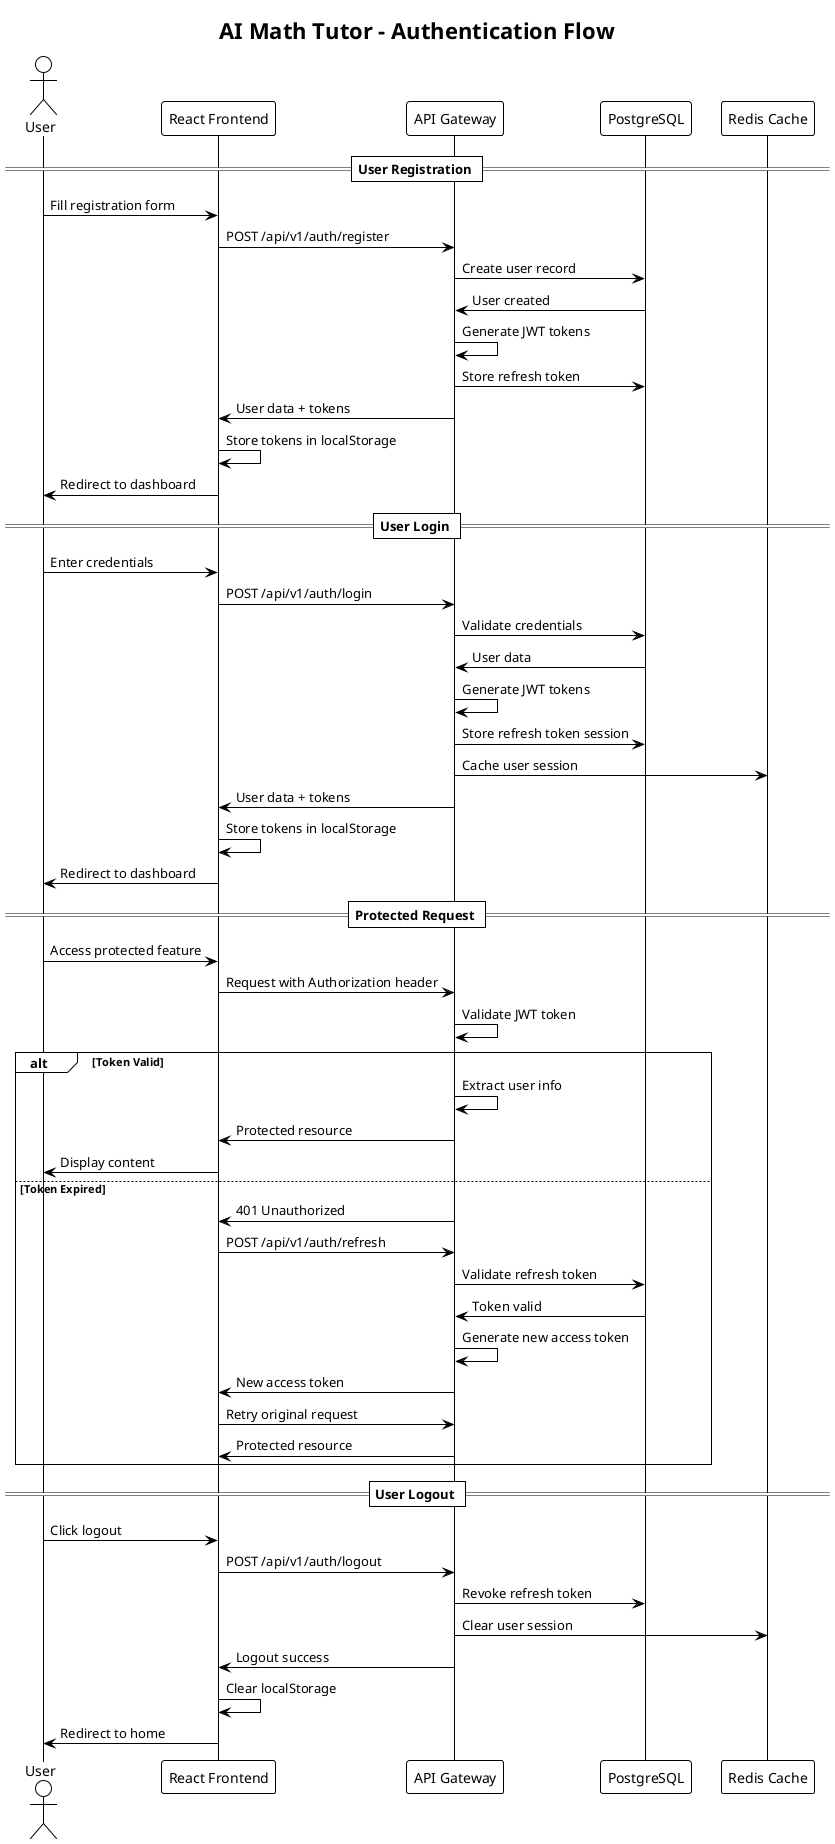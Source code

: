 @startuml Authentication Flow
!theme plain
title AI Math Tutor - Authentication Flow

actor User
participant "React Frontend" as Frontend
participant "API Gateway" as Gateway
participant "PostgreSQL" as DB
participant "Redis Cache" as Cache

== User Registration ==
User -> Frontend: Fill registration form
Frontend -> Gateway: POST /api/v1/auth/register
Gateway -> DB: Create user record
DB -> Gateway: User created
Gateway -> Gateway: Generate JWT tokens
Gateway -> DB: Store refresh token
Gateway -> Frontend: User data + tokens
Frontend -> Frontend: Store tokens in localStorage
Frontend -> User: Redirect to dashboard

== User Login ==
User -> Frontend: Enter credentials
Frontend -> Gateway: POST /api/v1/auth/login
Gateway -> DB: Validate credentials
DB -> Gateway: User data
Gateway -> Gateway: Generate JWT tokens
Gateway -> DB: Store refresh token session
Gateway -> Cache: Cache user session
Gateway -> Frontend: User data + tokens
Frontend -> Frontend: Store tokens in localStorage
Frontend -> User: Redirect to dashboard

== Protected Request ==
User -> Frontend: Access protected feature
Frontend -> Gateway: Request with Authorization header
Gateway -> Gateway: Validate JWT token
alt Token Valid
    Gateway -> Gateway: Extract user info
    Gateway -> Frontend: Protected resource
    Frontend -> User: Display content
else Token Expired
    Gateway -> Frontend: 401 Unauthorized
    Frontend -> Gateway: POST /api/v1/auth/refresh
    Gateway -> DB: Validate refresh token
    DB -> Gateway: Token valid
    Gateway -> Gateway: Generate new access token
    Gateway -> Frontend: New access token
    Frontend -> Gateway: Retry original request
    Gateway -> Frontend: Protected resource
end

== User Logout ==
User -> Frontend: Click logout
Frontend -> Gateway: POST /api/v1/auth/logout
Gateway -> DB: Revoke refresh token
Gateway -> Cache: Clear user session
Gateway -> Frontend: Logout success
Frontend -> Frontend: Clear localStorage
Frontend -> User: Redirect to home

@enduml
